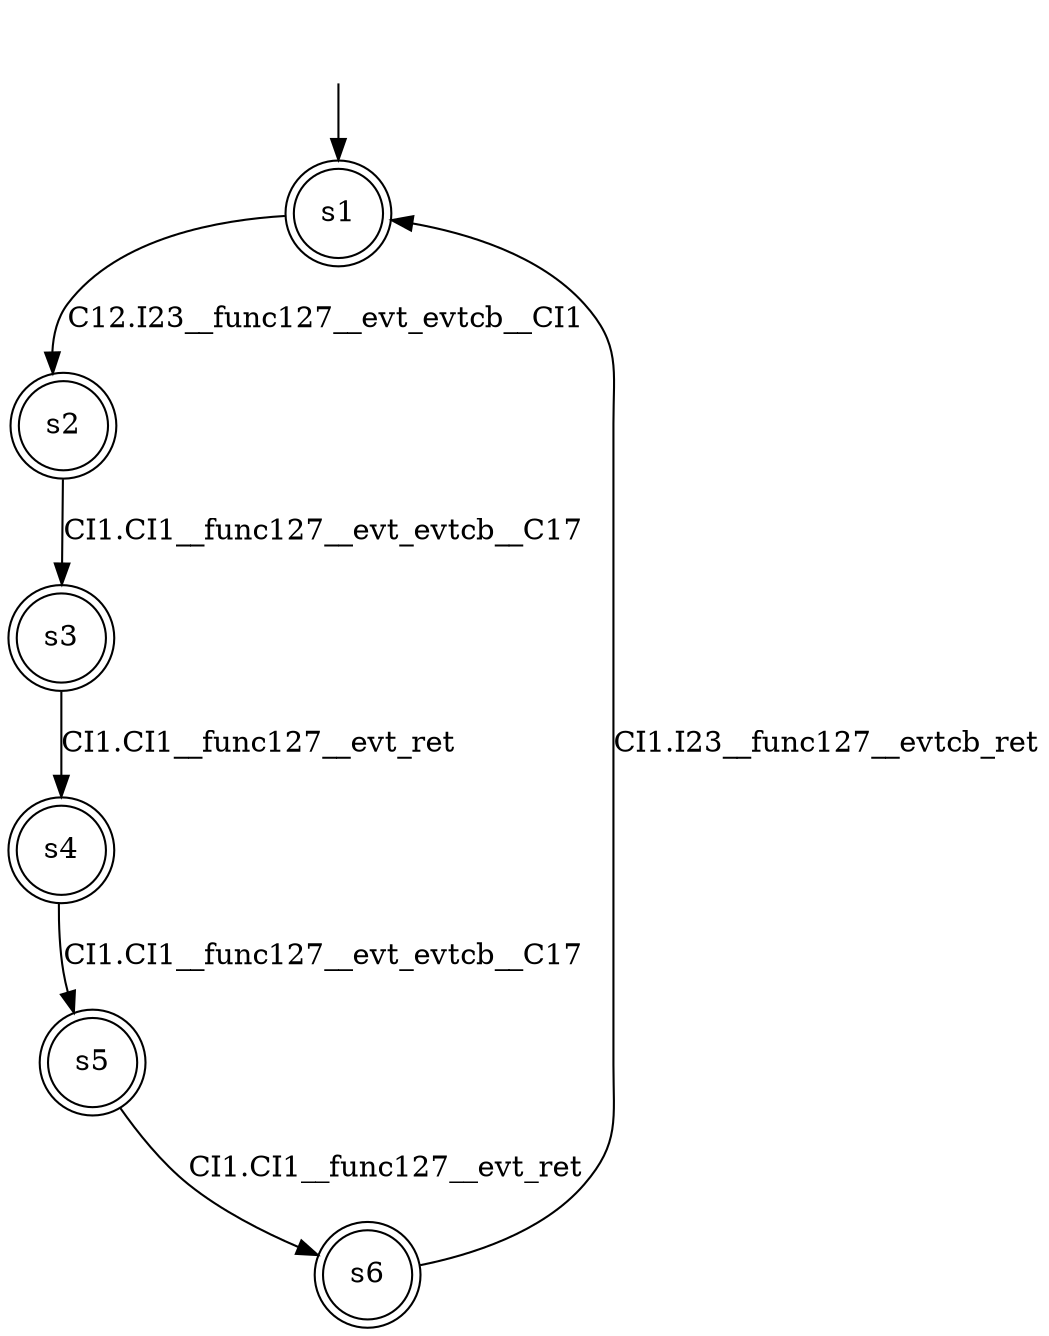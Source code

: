 digraph automaton {
	1 [label=<s1> shape="doublecircle"];
	2 [label=<s2> shape="doublecircle"];
	3 [label=<s3> shape="doublecircle"];
	4 [label=<s4> shape="doublecircle"];
	5 [label=<s5> shape="doublecircle"];
	6 [label=<s6> shape="doublecircle"];
	__init1 [label=<> shape="none"];
	__init1 -> 1;
	1 -> 2 [label=<C12.I23__func127__evt_evtcb__CI1> id="1-0-2"];
	2 -> 3 [label=<CI1.CI1__func127__evt_evtcb__C17> id="2-0-3"];
	3 -> 4 [label=<CI1.CI1__func127__evt_ret> id="3-0-4"];
	4 -> 5 [label=<CI1.CI1__func127__evt_evtcb__C17> id="4-0-5"];
	5 -> 6 [label=<CI1.CI1__func127__evt_ret> id="5-0-6"];
	6 -> 1 [label=<CI1.I23__func127__evtcb_ret> id="6-0-1"];
}
